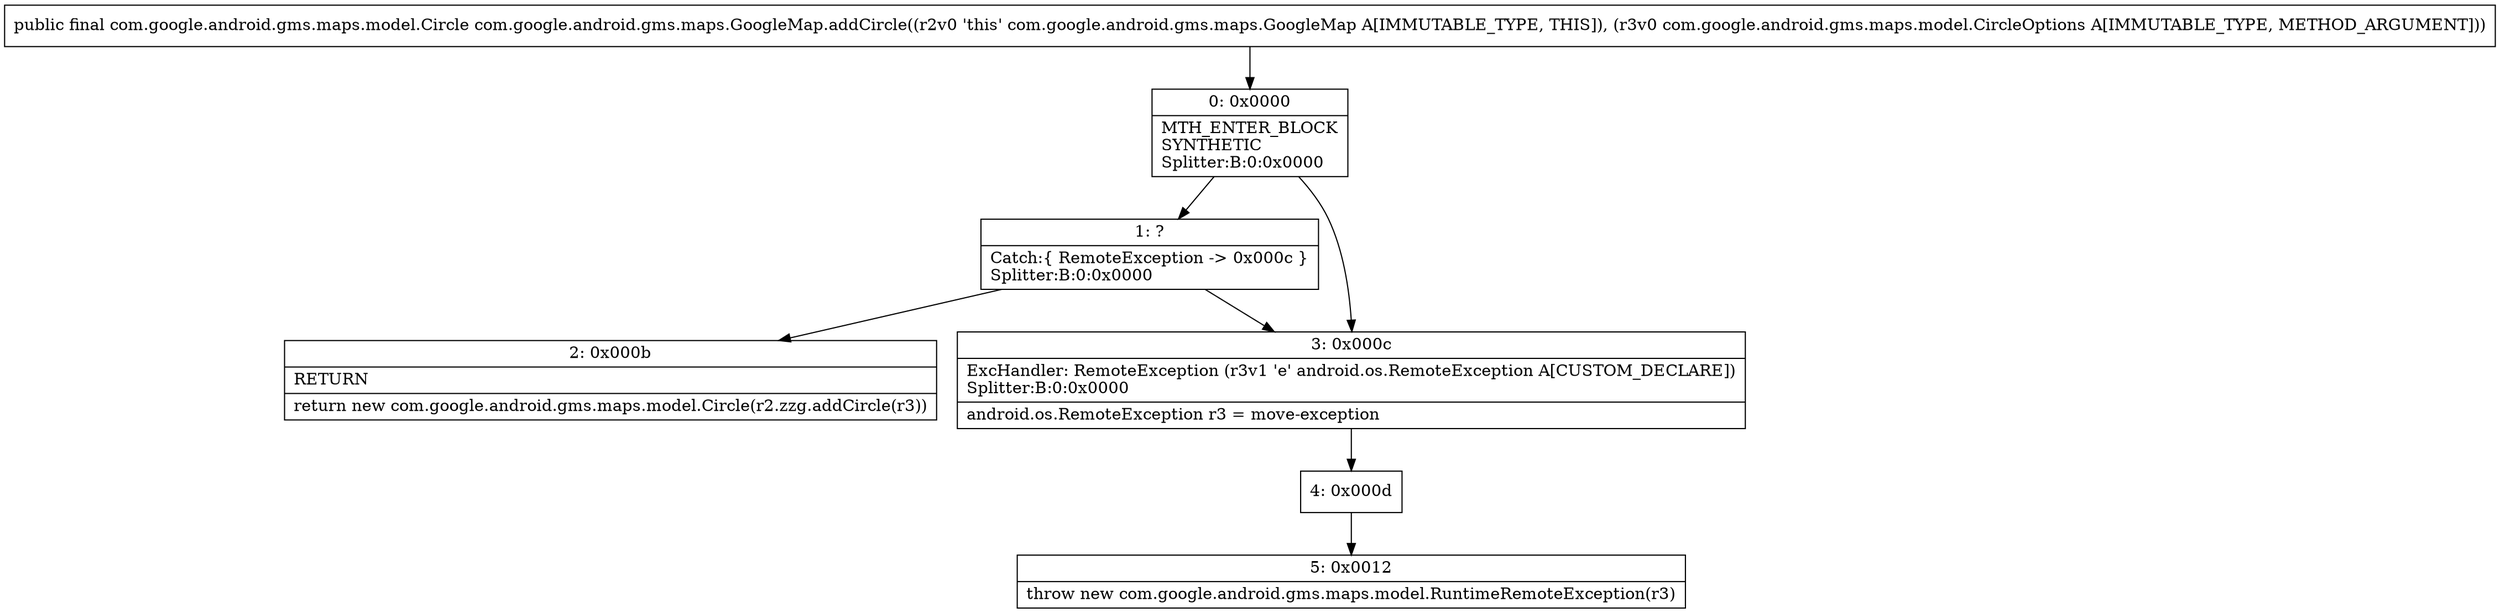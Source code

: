 digraph "CFG forcom.google.android.gms.maps.GoogleMap.addCircle(Lcom\/google\/android\/gms\/maps\/model\/CircleOptions;)Lcom\/google\/android\/gms\/maps\/model\/Circle;" {
Node_0 [shape=record,label="{0\:\ 0x0000|MTH_ENTER_BLOCK\lSYNTHETIC\lSplitter:B:0:0x0000\l}"];
Node_1 [shape=record,label="{1\:\ ?|Catch:\{ RemoteException \-\> 0x000c \}\lSplitter:B:0:0x0000\l}"];
Node_2 [shape=record,label="{2\:\ 0x000b|RETURN\l|return new com.google.android.gms.maps.model.Circle(r2.zzg.addCircle(r3))\l}"];
Node_3 [shape=record,label="{3\:\ 0x000c|ExcHandler: RemoteException (r3v1 'e' android.os.RemoteException A[CUSTOM_DECLARE])\lSplitter:B:0:0x0000\l|android.os.RemoteException r3 = move\-exception\l}"];
Node_4 [shape=record,label="{4\:\ 0x000d}"];
Node_5 [shape=record,label="{5\:\ 0x0012|throw new com.google.android.gms.maps.model.RuntimeRemoteException(r3)\l}"];
MethodNode[shape=record,label="{public final com.google.android.gms.maps.model.Circle com.google.android.gms.maps.GoogleMap.addCircle((r2v0 'this' com.google.android.gms.maps.GoogleMap A[IMMUTABLE_TYPE, THIS]), (r3v0 com.google.android.gms.maps.model.CircleOptions A[IMMUTABLE_TYPE, METHOD_ARGUMENT])) }"];
MethodNode -> Node_0;
Node_0 -> Node_1;
Node_0 -> Node_3;
Node_1 -> Node_2;
Node_1 -> Node_3;
Node_3 -> Node_4;
Node_4 -> Node_5;
}


